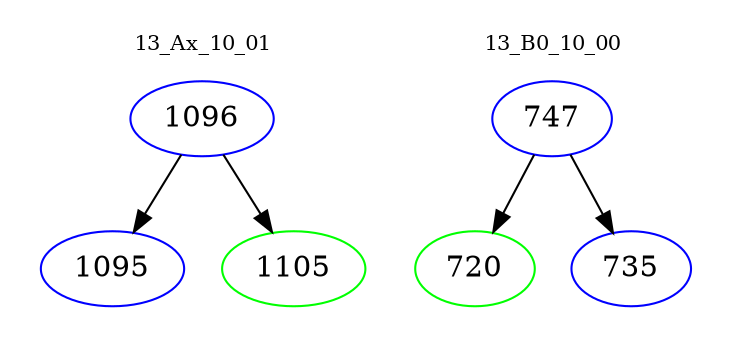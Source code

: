 digraph{
subgraph cluster_0 {
color = white
label = "13_Ax_10_01";
fontsize=10;
T0_1096 [label="1096", color="blue"]
T0_1096 -> T0_1095 [color="black"]
T0_1095 [label="1095", color="blue"]
T0_1096 -> T0_1105 [color="black"]
T0_1105 [label="1105", color="green"]
}
subgraph cluster_1 {
color = white
label = "13_B0_10_00";
fontsize=10;
T1_747 [label="747", color="blue"]
T1_747 -> T1_720 [color="black"]
T1_720 [label="720", color="green"]
T1_747 -> T1_735 [color="black"]
T1_735 [label="735", color="blue"]
}
}
